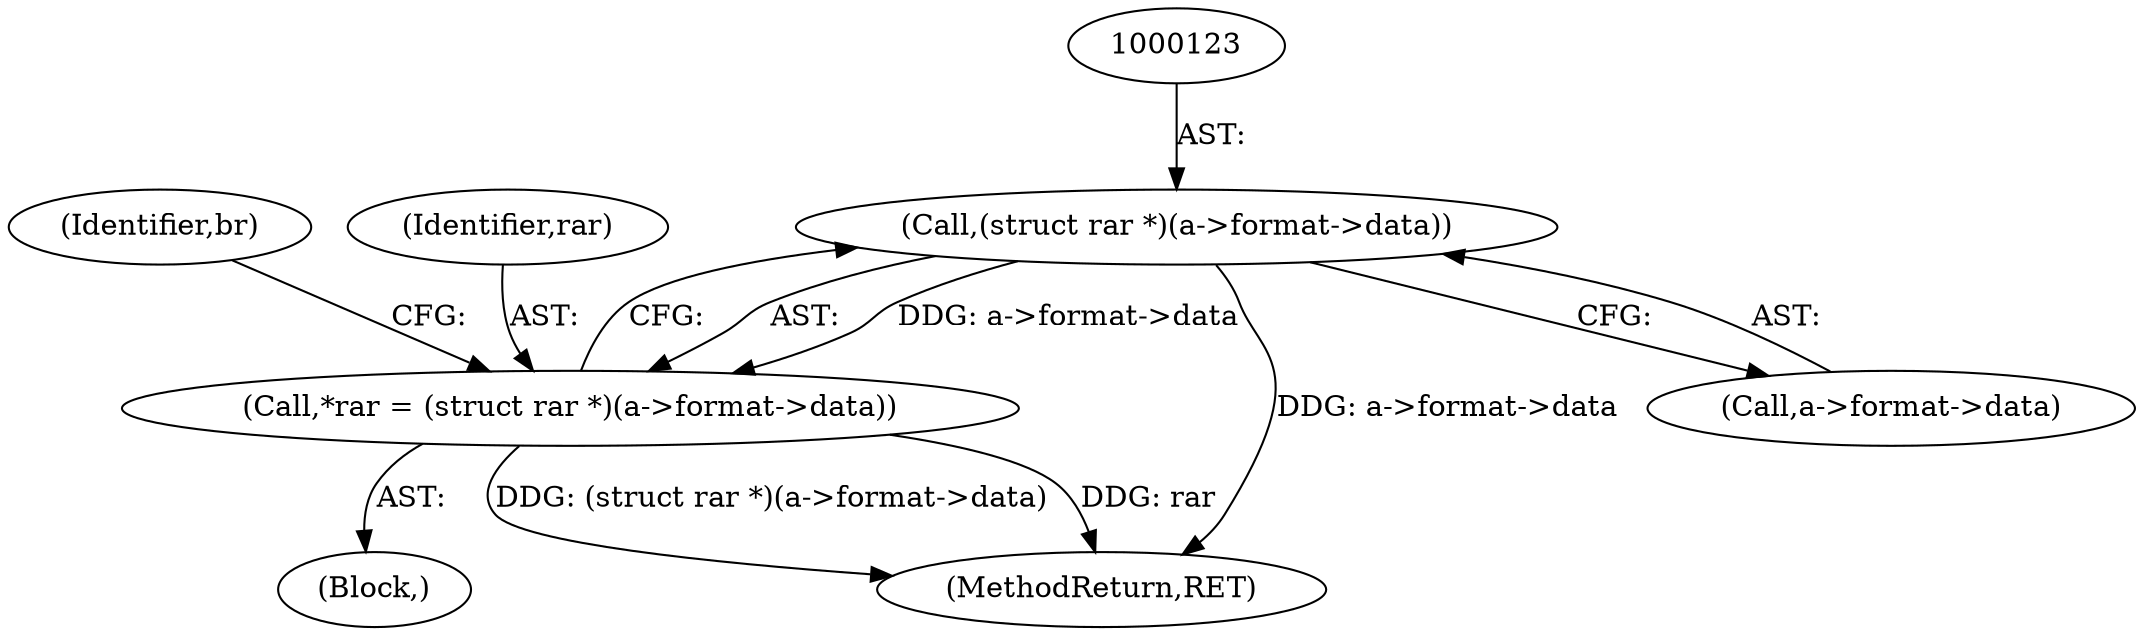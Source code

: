 digraph "0_libarchive_05caadc7eedbef471ac9610809ba683f0c698700@pointer" {
"1000122" [label="(Call,(struct rar *)(a->format->data))"];
"1000120" [label="(Call,*rar = (struct rar *)(a->format->data))"];
"1000131" [label="(Identifier,br)"];
"1000121" [label="(Identifier,rar)"];
"1000122" [label="(Call,(struct rar *)(a->format->data))"];
"1001023" [label="(MethodReturn,RET)"];
"1000120" [label="(Call,*rar = (struct rar *)(a->format->data))"];
"1000108" [label="(Block,)"];
"1000124" [label="(Call,a->format->data)"];
"1000122" -> "1000120"  [label="AST: "];
"1000122" -> "1000124"  [label="CFG: "];
"1000123" -> "1000122"  [label="AST: "];
"1000124" -> "1000122"  [label="AST: "];
"1000120" -> "1000122"  [label="CFG: "];
"1000122" -> "1001023"  [label="DDG: a->format->data"];
"1000122" -> "1000120"  [label="DDG: a->format->data"];
"1000120" -> "1000108"  [label="AST: "];
"1000121" -> "1000120"  [label="AST: "];
"1000131" -> "1000120"  [label="CFG: "];
"1000120" -> "1001023"  [label="DDG: rar"];
"1000120" -> "1001023"  [label="DDG: (struct rar *)(a->format->data)"];
}
